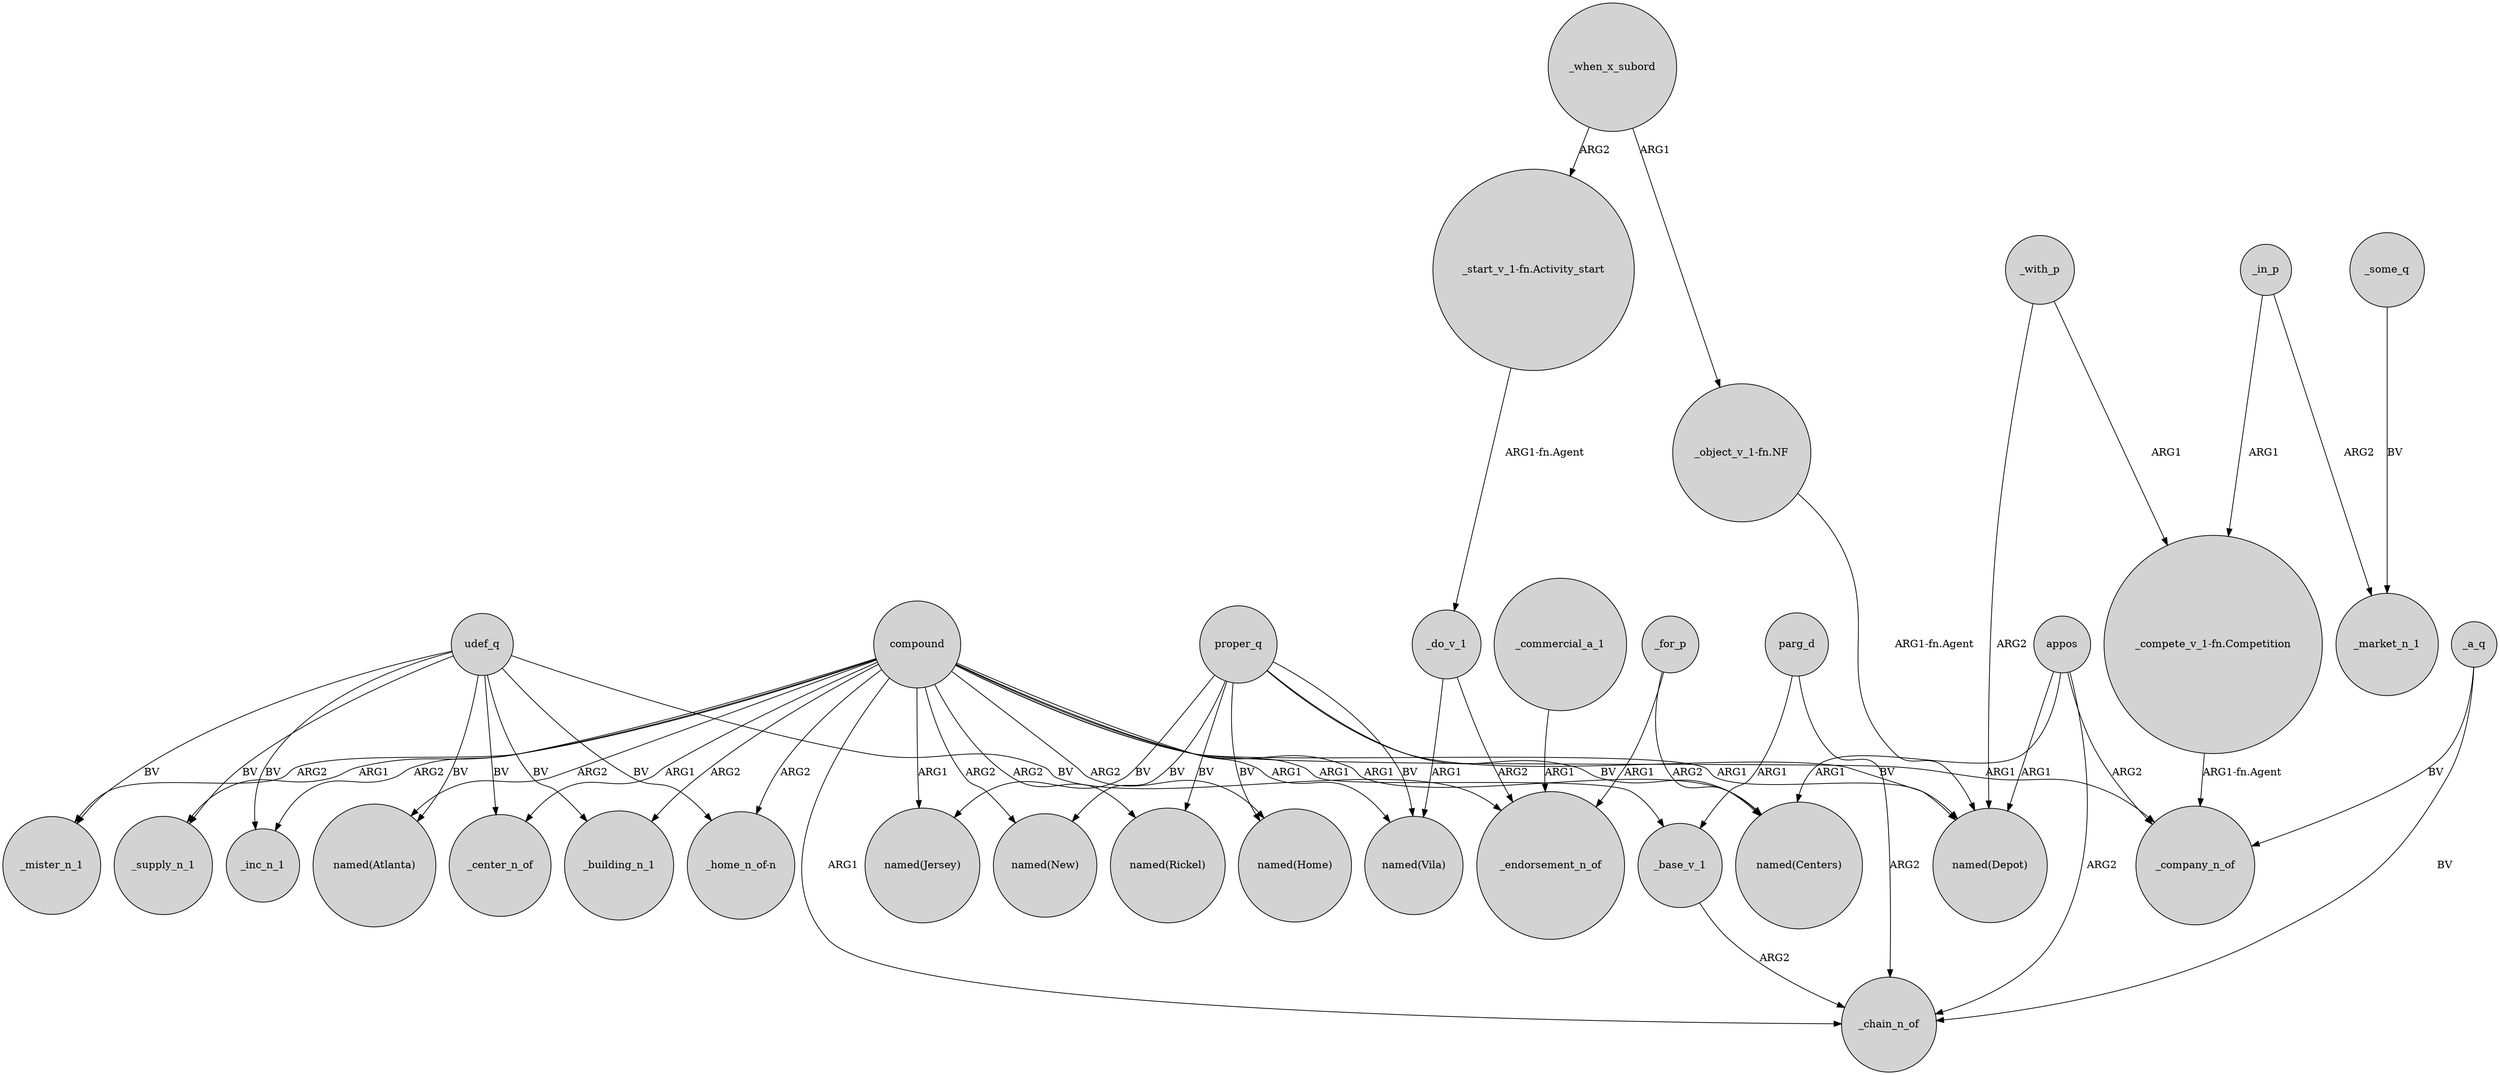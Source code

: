 digraph {
	node [shape=circle style=filled]
	_base_v_1 -> _chain_n_of [label=ARG2]
	udef_q -> _inc_n_1 [label=BV]
	compound -> "named(New)" [label=ARG2]
	"_compete_v_1-fn.Competition" -> _company_n_of [label="ARG1-fn.Agent"]
	udef_q -> _building_n_1 [label=BV]
	_with_p -> "_compete_v_1-fn.Competition" [label=ARG1]
	_a_q -> _chain_n_of [label=BV]
	"_start_v_1-fn.Activity_start" -> _do_v_1 [label="ARG1-fn.Agent"]
	proper_q -> "named(New)" [label=BV]
	compound -> _mister_n_1 [label=ARG2]
	proper_q -> "named(Home)" [label=BV]
	parg_d -> _chain_n_of [label=ARG2]
	compound -> _chain_n_of [label=ARG1]
	udef_q -> "named(Atlanta)" [label=BV]
	_when_x_subord -> "_object_v_1-fn.NF" [label=ARG1]
	udef_q -> "_home_n_of-n" [label=BV]
	compound -> "named(Vila)" [label=ARG1]
	udef_q -> _mister_n_1 [label=BV]
	appos -> "named(Centers)" [label=ARG1]
	proper_q -> "named(Centers)" [label=BV]
	udef_q -> _supply_n_1 [label=BV]
	udef_q -> _center_n_of [label=BV]
	compound -> "named(Home)" [label=ARG2]
	_when_x_subord -> "_start_v_1-fn.Activity_start" [label=ARG2]
	compound -> _company_n_of [label=ARG1]
	proper_q -> "named(Rickel)" [label=BV]
	_do_v_1 -> "named(Vila)" [label=ARG1]
	compound -> "named(Depot)" [label=ARG1]
	_some_q -> _market_n_1 [label=BV]
	compound -> _base_v_1 [label=ARG1]
	proper_q -> "named(Depot)" [label=BV]
	compound -> "named(Rickel)" [label=ARG2]
	appos -> _company_n_of [label=ARG2]
	udef_q -> _endorsement_n_of [label=BV]
	compound -> "named(Jersey)" [label=ARG1]
	appos -> "named(Depot)" [label=ARG1]
	compound -> _center_n_of [label=ARG1]
	compound -> _supply_n_1 [label=ARG1]
	proper_q -> "named(Jersey)" [label=BV]
	_a_q -> _company_n_of [label=BV]
	_do_v_1 -> _endorsement_n_of [label=ARG2]
	appos -> _chain_n_of [label=ARG2]
	_in_p -> _market_n_1 [label=ARG2]
	parg_d -> _base_v_1 [label=ARG1]
	proper_q -> "named(Vila)" [label=BV]
	compound -> "_home_n_of-n" [label=ARG2]
	_for_p -> "named(Centers)" [label=ARG2]
	compound -> "named(Atlanta)" [label=ARG2]
	"_object_v_1-fn.NF" -> "named(Depot)" [label="ARG1-fn.Agent"]
	compound -> _inc_n_1 [label=ARG2]
	compound -> "named(Centers)" [label=ARG1]
	_commercial_a_1 -> _endorsement_n_of [label=ARG1]
	compound -> _building_n_1 [label=ARG2]
	_for_p -> _endorsement_n_of [label=ARG1]
	_with_p -> "named(Depot)" [label=ARG2]
	_in_p -> "_compete_v_1-fn.Competition" [label=ARG1]
}
